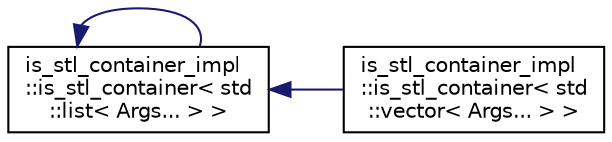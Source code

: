 digraph "Graphical Class Hierarchy"
{
  edge [fontname="Helvetica",fontsize="10",labelfontname="Helvetica",labelfontsize="10"];
  node [fontname="Helvetica",fontsize="10",shape=record];
  rankdir="LR";
  Node0 [label="true_type",height=0.2,width=0.4,color="grey75", fillcolor="white", style="filled"];
  Node0 -> Node0 [dir="back",color="midnightblue",fontsize="10",style="solid",fontname="Helvetica"];
  Node0 [label="is_stl_container_impl\l::is_stl_container\< std\l::list\< Args... \> \>",height=0.2,width=0.4,color="black", fillcolor="white", style="filled",URL="$structis__stl__container__impl_1_1is__stl__container_3_01std_1_1list_3_01Args_8_8_8_01_4_01_4.html"];
  Node0 -> Node2 [dir="back",color="midnightblue",fontsize="10",style="solid",fontname="Helvetica"];
  Node2 [label="is_stl_container_impl\l::is_stl_container\< std\l::vector\< Args... \> \>",height=0.2,width=0.4,color="black", fillcolor="white", style="filled",URL="$structis__stl__container__impl_1_1is__stl__container_3_01std_1_1vector_3_01Args_8_8_8_01_4_01_4.html"];
}
